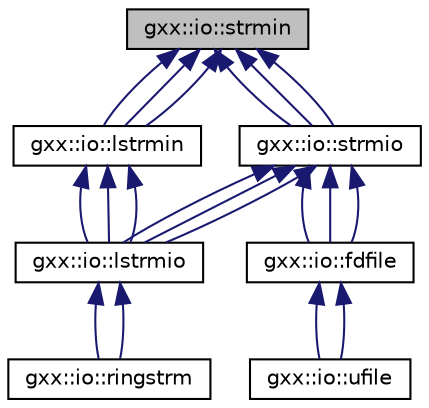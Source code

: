 digraph "gxx::io::strmin"
{
  edge [fontname="Helvetica",fontsize="10",labelfontname="Helvetica",labelfontsize="10"];
  node [fontname="Helvetica",fontsize="10",shape=record];
  Node1 [label="gxx::io::strmin",height=0.2,width=0.4,color="black", fillcolor="grey75", style="filled", fontcolor="black"];
  Node1 -> Node2 [dir="back",color="midnightblue",fontsize="10",style="solid",fontname="Helvetica"];
  Node2 [label="gxx::io::lstrmin",height=0.2,width=0.4,color="black", fillcolor="white", style="filled",URL="$classgxx_1_1io_1_1lstrmin.html"];
  Node2 -> Node3 [dir="back",color="midnightblue",fontsize="10",style="solid",fontname="Helvetica"];
  Node3 [label="gxx::io::lstrmio",height=0.2,width=0.4,color="black", fillcolor="white", style="filled",URL="$classgxx_1_1io_1_1lstrmio.html"];
  Node3 -> Node4 [dir="back",color="midnightblue",fontsize="10",style="solid",fontname="Helvetica"];
  Node4 [label="gxx::io::ringstrm",height=0.2,width=0.4,color="black", fillcolor="white", style="filled",URL="$classgxx_1_1io_1_1ringstrm.html"];
  Node3 -> Node4 [dir="back",color="midnightblue",fontsize="10",style="solid",fontname="Helvetica"];
  Node2 -> Node3 [dir="back",color="midnightblue",fontsize="10",style="solid",fontname="Helvetica"];
  Node2 -> Node3 [dir="back",color="midnightblue",fontsize="10",style="solid",fontname="Helvetica"];
  Node1 -> Node2 [dir="back",color="midnightblue",fontsize="10",style="solid",fontname="Helvetica"];
  Node1 -> Node2 [dir="back",color="midnightblue",fontsize="10",style="solid",fontname="Helvetica"];
  Node1 -> Node5 [dir="back",color="midnightblue",fontsize="10",style="solid",fontname="Helvetica"];
  Node5 [label="gxx::io::strmio",height=0.2,width=0.4,color="black", fillcolor="white", style="filled",URL="$classgxx_1_1io_1_1strmio.html"];
  Node5 -> Node6 [dir="back",color="midnightblue",fontsize="10",style="solid",fontname="Helvetica"];
  Node6 [label="gxx::io::fdfile",height=0.2,width=0.4,color="black", fillcolor="white", style="filled",URL="$classgxx_1_1io_1_1fdfile.html"];
  Node6 -> Node7 [dir="back",color="midnightblue",fontsize="10",style="solid",fontname="Helvetica"];
  Node7 [label="gxx::io::ufile",height=0.2,width=0.4,color="black", fillcolor="white", style="filled",URL="$classgxx_1_1io_1_1ufile.html"];
  Node6 -> Node7 [dir="back",color="midnightblue",fontsize="10",style="solid",fontname="Helvetica"];
  Node5 -> Node6 [dir="back",color="midnightblue",fontsize="10",style="solid",fontname="Helvetica"];
  Node5 -> Node6 [dir="back",color="midnightblue",fontsize="10",style="solid",fontname="Helvetica"];
  Node5 -> Node3 [dir="back",color="midnightblue",fontsize="10",style="solid",fontname="Helvetica"];
  Node5 -> Node3 [dir="back",color="midnightblue",fontsize="10",style="solid",fontname="Helvetica"];
  Node5 -> Node3 [dir="back",color="midnightblue",fontsize="10",style="solid",fontname="Helvetica"];
  Node1 -> Node5 [dir="back",color="midnightblue",fontsize="10",style="solid",fontname="Helvetica"];
  Node1 -> Node5 [dir="back",color="midnightblue",fontsize="10",style="solid",fontname="Helvetica"];
}
